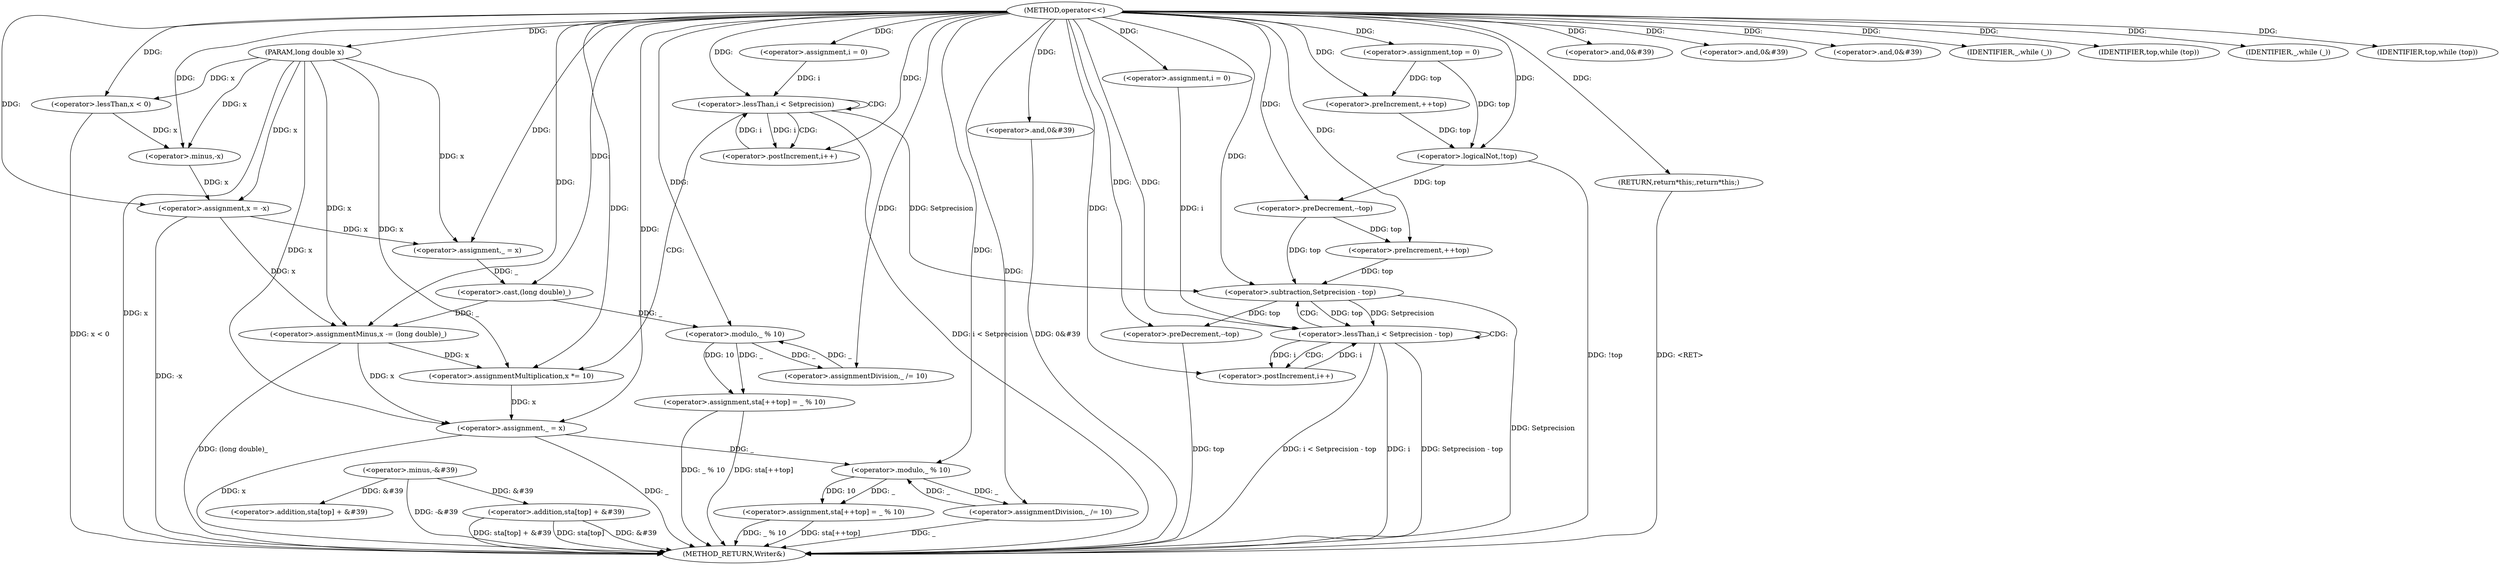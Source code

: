digraph "operator<<" {  
"1001103" [label = "(METHOD,operator<<)" ]
"1001235" [label = "(METHOD_RETURN,Writer&)" ]
"1001104" [label = "(PARAM,long double x)" ]
"1001112" [label = "(<operator>.minus,-&#39)" ]
"1001115" [label = "(<operator>.assignment,x = -x)" ]
"1001120" [label = "(<operator>.assignment,_ = x)" ]
"1001123" [label = "(<operator>.assignmentMinus,x -= (long double)_)" ]
"1001130" [label = "(<operator>.assignment,top = 0)" ]
"1001152" [label = "(<operator>.and,0&#39)" ]
"1001157" [label = "(<operator>.addition,sta[top] + &#39)" ]
"1001163" [label = "(<operator>.and,0&#39)" ]
"1001166" [label = "(<operator>.preDecrement,--top)" ]
"1001185" [label = "(<operator>.assignment,_ = x)" ]
"1001216" [label = "(<operator>.and,0&#39)" ]
"1001221" [label = "(<operator>.addition,sta[top] + &#39)" ]
"1001227" [label = "(<operator>.and,0&#39)" ]
"1001230" [label = "(<operator>.preDecrement,--top)" ]
"1001232" [label = "(RETURN,return*this;,return*this;)" ]
"1001107" [label = "(<operator>.lessThan,x < 0)" ]
"1001134" [label = "(IDENTIFIER,_,while (_))" ]
"1001148" [label = "(<operator>.logicalNot,!top)" ]
"1001156" [label = "(IDENTIFIER,top,while (top))" ]
"1001174" [label = "(<operator>.assignment,i = 0)" ]
"1001177" [label = "(<operator>.lessThan,i < Setprecision)" ]
"1001180" [label = "(<operator>.postIncrement,i++)" ]
"1001182" [label = "(<operator>.assignmentMultiplication,x *= 10)" ]
"1001189" [label = "(IDENTIFIER,_,while (_))" ]
"1001204" [label = "(<operator>.assignment,i = 0)" ]
"1001207" [label = "(<operator>.lessThan,i < Setprecision - top)" ]
"1001212" [label = "(<operator>.postIncrement,i++)" ]
"1001220" [label = "(IDENTIFIER,top,while (top))" ]
"1001117" [label = "(<operator>.minus,-x)" ]
"1001125" [label = "(<operator>.cast,(long double)_)" ]
"1001136" [label = "(<operator>.assignment,sta[++top] = _ % 10)" ]
"1001144" [label = "(<operator>.assignmentDivision,_ /= 10)" ]
"1001191" [label = "(<operator>.assignment,sta[++top] = _ % 10)" ]
"1001199" [label = "(<operator>.assignmentDivision,_ /= 10)" ]
"1001209" [label = "(<operator>.subtraction,Setprecision - top)" ]
"1001141" [label = "(<operator>.modulo,_ % 10)" ]
"1001196" [label = "(<operator>.modulo,_ % 10)" ]
"1001139" [label = "(<operator>.preIncrement,++top)" ]
"1001194" [label = "(<operator>.preIncrement,++top)" ]
  "1001104" -> "1001235"  [ label = "DDG: x"] 
  "1001107" -> "1001235"  [ label = "DDG: x < 0"] 
  "1001112" -> "1001235"  [ label = "DDG: -&#39"] 
  "1001115" -> "1001235"  [ label = "DDG: -x"] 
  "1001123" -> "1001235"  [ label = "DDG: (long double)_"] 
  "1001148" -> "1001235"  [ label = "DDG: !top"] 
  "1001177" -> "1001235"  [ label = "DDG: i < Setprecision"] 
  "1001185" -> "1001235"  [ label = "DDG: _"] 
  "1001185" -> "1001235"  [ label = "DDG: x"] 
  "1001207" -> "1001235"  [ label = "DDG: i"] 
  "1001209" -> "1001235"  [ label = "DDG: Setprecision"] 
  "1001207" -> "1001235"  [ label = "DDG: Setprecision - top"] 
  "1001207" -> "1001235"  [ label = "DDG: i < Setprecision - top"] 
  "1001221" -> "1001235"  [ label = "DDG: sta[top]"] 
  "1001221" -> "1001235"  [ label = "DDG: &#39"] 
  "1001221" -> "1001235"  [ label = "DDG: sta[top] + &#39"] 
  "1001227" -> "1001235"  [ label = "DDG: 0&#39"] 
  "1001230" -> "1001235"  [ label = "DDG: top"] 
  "1001191" -> "1001235"  [ label = "DDG: sta[++top]"] 
  "1001191" -> "1001235"  [ label = "DDG: _ % 10"] 
  "1001199" -> "1001235"  [ label = "DDG: _"] 
  "1001136" -> "1001235"  [ label = "DDG: sta[++top]"] 
  "1001136" -> "1001235"  [ label = "DDG: _ % 10"] 
  "1001232" -> "1001235"  [ label = "DDG: <RET>"] 
  "1001103" -> "1001104"  [ label = "DDG: "] 
  "1001117" -> "1001115"  [ label = "DDG: x"] 
  "1001115" -> "1001120"  [ label = "DDG: x"] 
  "1001104" -> "1001120"  [ label = "DDG: x"] 
  "1001103" -> "1001120"  [ label = "DDG: "] 
  "1001125" -> "1001123"  [ label = "DDG: _"] 
  "1001103" -> "1001130"  [ label = "DDG: "] 
  "1001112" -> "1001157"  [ label = "DDG: &#39"] 
  "1001123" -> "1001185"  [ label = "DDG: x"] 
  "1001182" -> "1001185"  [ label = "DDG: x"] 
  "1001104" -> "1001185"  [ label = "DDG: x"] 
  "1001103" -> "1001185"  [ label = "DDG: "] 
  "1001112" -> "1001221"  [ label = "DDG: &#39"] 
  "1001103" -> "1001232"  [ label = "DDG: "] 
  "1001104" -> "1001115"  [ label = "DDG: x"] 
  "1001103" -> "1001115"  [ label = "DDG: "] 
  "1001104" -> "1001123"  [ label = "DDG: x"] 
  "1001103" -> "1001123"  [ label = "DDG: "] 
  "1001115" -> "1001123"  [ label = "DDG: x"] 
  "1001103" -> "1001134"  [ label = "DDG: "] 
  "1001103" -> "1001152"  [ label = "DDG: "] 
  "1001103" -> "1001156"  [ label = "DDG: "] 
  "1001103" -> "1001163"  [ label = "DDG: "] 
  "1001148" -> "1001166"  [ label = "DDG: top"] 
  "1001103" -> "1001166"  [ label = "DDG: "] 
  "1001103" -> "1001174"  [ label = "DDG: "] 
  "1001103" -> "1001182"  [ label = "DDG: "] 
  "1001103" -> "1001189"  [ label = "DDG: "] 
  "1001103" -> "1001204"  [ label = "DDG: "] 
  "1001103" -> "1001216"  [ label = "DDG: "] 
  "1001103" -> "1001220"  [ label = "DDG: "] 
  "1001103" -> "1001227"  [ label = "DDG: "] 
  "1001209" -> "1001230"  [ label = "DDG: top"] 
  "1001103" -> "1001230"  [ label = "DDG: "] 
  "1001104" -> "1001107"  [ label = "DDG: x"] 
  "1001103" -> "1001107"  [ label = "DDG: "] 
  "1001107" -> "1001117"  [ label = "DDG: x"] 
  "1001104" -> "1001117"  [ label = "DDG: x"] 
  "1001103" -> "1001117"  [ label = "DDG: "] 
  "1001120" -> "1001125"  [ label = "DDG: _"] 
  "1001103" -> "1001125"  [ label = "DDG: "] 
  "1001141" -> "1001136"  [ label = "DDG: 10"] 
  "1001141" -> "1001136"  [ label = "DDG: _"] 
  "1001103" -> "1001144"  [ label = "DDG: "] 
  "1001130" -> "1001148"  [ label = "DDG: top"] 
  "1001139" -> "1001148"  [ label = "DDG: top"] 
  "1001103" -> "1001148"  [ label = "DDG: "] 
  "1001174" -> "1001177"  [ label = "DDG: i"] 
  "1001180" -> "1001177"  [ label = "DDG: i"] 
  "1001103" -> "1001177"  [ label = "DDG: "] 
  "1001177" -> "1001180"  [ label = "DDG: i"] 
  "1001103" -> "1001180"  [ label = "DDG: "] 
  "1001123" -> "1001182"  [ label = "DDG: x"] 
  "1001104" -> "1001182"  [ label = "DDG: x"] 
  "1001196" -> "1001191"  [ label = "DDG: _"] 
  "1001196" -> "1001191"  [ label = "DDG: 10"] 
  "1001103" -> "1001199"  [ label = "DDG: "] 
  "1001204" -> "1001207"  [ label = "DDG: i"] 
  "1001212" -> "1001207"  [ label = "DDG: i"] 
  "1001103" -> "1001207"  [ label = "DDG: "] 
  "1001209" -> "1001207"  [ label = "DDG: Setprecision"] 
  "1001209" -> "1001207"  [ label = "DDG: top"] 
  "1001207" -> "1001212"  [ label = "DDG: i"] 
  "1001103" -> "1001212"  [ label = "DDG: "] 
  "1001141" -> "1001144"  [ label = "DDG: _"] 
  "1001196" -> "1001199"  [ label = "DDG: _"] 
  "1001177" -> "1001209"  [ label = "DDG: Setprecision"] 
  "1001103" -> "1001209"  [ label = "DDG: "] 
  "1001166" -> "1001209"  [ label = "DDG: top"] 
  "1001194" -> "1001209"  [ label = "DDG: top"] 
  "1001125" -> "1001141"  [ label = "DDG: _"] 
  "1001144" -> "1001141"  [ label = "DDG: _"] 
  "1001103" -> "1001141"  [ label = "DDG: "] 
  "1001185" -> "1001196"  [ label = "DDG: _"] 
  "1001199" -> "1001196"  [ label = "DDG: _"] 
  "1001103" -> "1001196"  [ label = "DDG: "] 
  "1001130" -> "1001139"  [ label = "DDG: top"] 
  "1001103" -> "1001139"  [ label = "DDG: "] 
  "1001166" -> "1001194"  [ label = "DDG: top"] 
  "1001103" -> "1001194"  [ label = "DDG: "] 
  "1001177" -> "1001182"  [ label = "CDG: "] 
  "1001177" -> "1001180"  [ label = "CDG: "] 
  "1001177" -> "1001177"  [ label = "CDG: "] 
  "1001207" -> "1001207"  [ label = "CDG: "] 
  "1001207" -> "1001209"  [ label = "CDG: "] 
  "1001207" -> "1001212"  [ label = "CDG: "] 
}
